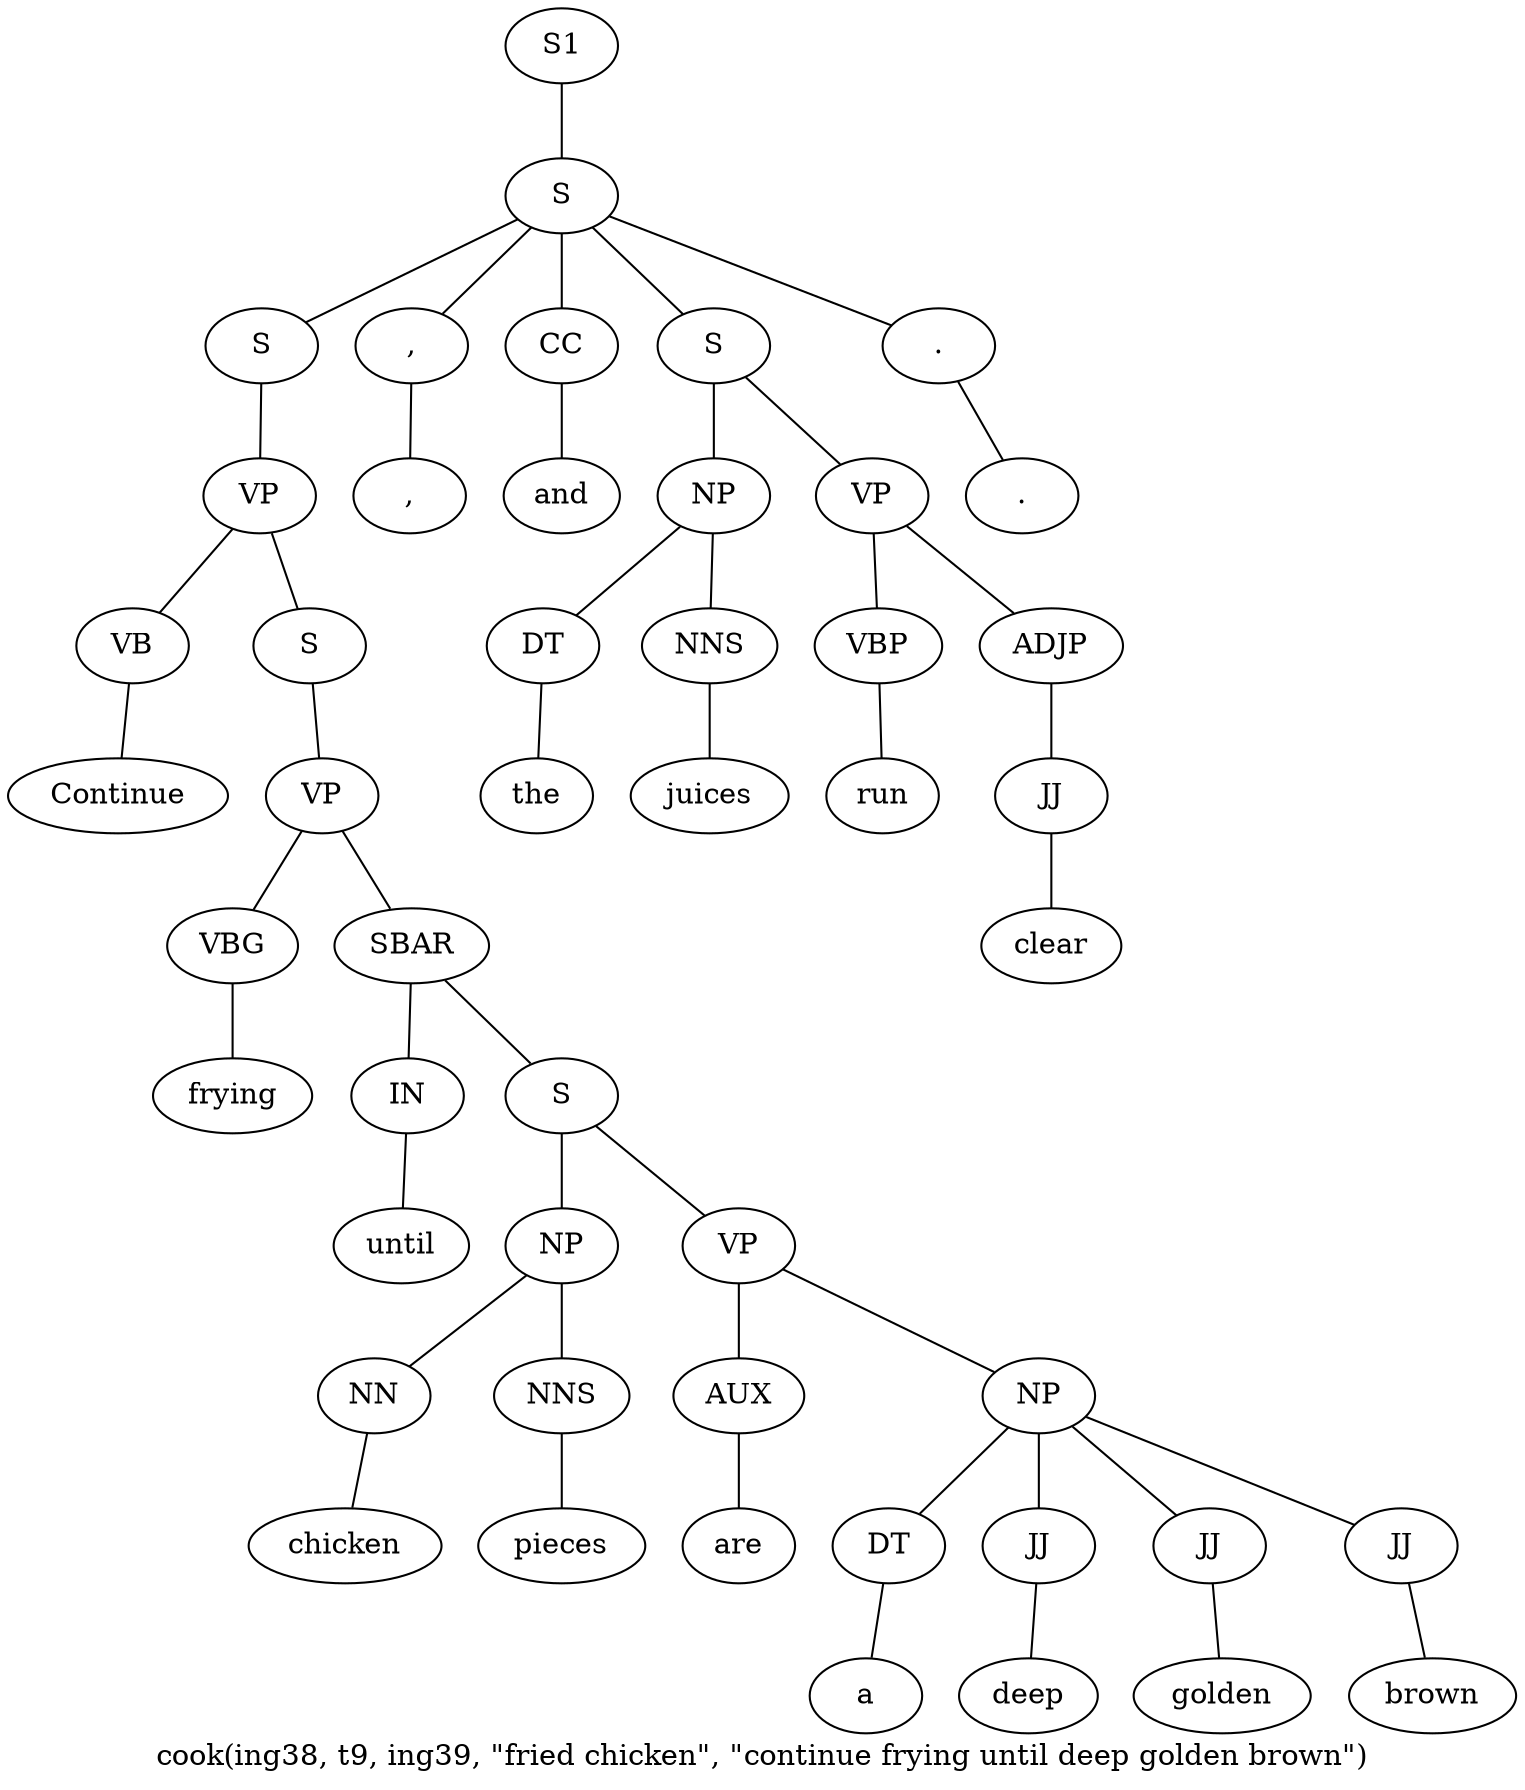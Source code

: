 graph SyntaxGraph {
	label = "cook(ing38, t9, ing39, \"fried chicken\", \"continue frying until deep golden brown\")";
	Node0 [label="S1"];
	Node1 [label="S"];
	Node2 [label="S"];
	Node3 [label="VP"];
	Node4 [label="VB"];
	Node5 [label="Continue"];
	Node6 [label="S"];
	Node7 [label="VP"];
	Node8 [label="VBG"];
	Node9 [label="frying"];
	Node10 [label="SBAR"];
	Node11 [label="IN"];
	Node12 [label="until"];
	Node13 [label="S"];
	Node14 [label="NP"];
	Node15 [label="NN"];
	Node16 [label="chicken"];
	Node17 [label="NNS"];
	Node18 [label="pieces"];
	Node19 [label="VP"];
	Node20 [label="AUX"];
	Node21 [label="are"];
	Node22 [label="NP"];
	Node23 [label="DT"];
	Node24 [label="a"];
	Node25 [label="JJ"];
	Node26 [label="deep"];
	Node27 [label="JJ"];
	Node28 [label="golden"];
	Node29 [label="JJ"];
	Node30 [label="brown"];
	Node31 [label=","];
	Node32 [label=","];
	Node33 [label="CC"];
	Node34 [label="and"];
	Node35 [label="S"];
	Node36 [label="NP"];
	Node37 [label="DT"];
	Node38 [label="the"];
	Node39 [label="NNS"];
	Node40 [label="juices"];
	Node41 [label="VP"];
	Node42 [label="VBP"];
	Node43 [label="run"];
	Node44 [label="ADJP"];
	Node45 [label="JJ"];
	Node46 [label="clear"];
	Node47 [label="."];
	Node48 [label="."];

	Node0 -- Node1;
	Node1 -- Node2;
	Node1 -- Node31;
	Node1 -- Node33;
	Node1 -- Node35;
	Node1 -- Node47;
	Node2 -- Node3;
	Node3 -- Node4;
	Node3 -- Node6;
	Node4 -- Node5;
	Node6 -- Node7;
	Node7 -- Node8;
	Node7 -- Node10;
	Node8 -- Node9;
	Node10 -- Node11;
	Node10 -- Node13;
	Node11 -- Node12;
	Node13 -- Node14;
	Node13 -- Node19;
	Node14 -- Node15;
	Node14 -- Node17;
	Node15 -- Node16;
	Node17 -- Node18;
	Node19 -- Node20;
	Node19 -- Node22;
	Node20 -- Node21;
	Node22 -- Node23;
	Node22 -- Node25;
	Node22 -- Node27;
	Node22 -- Node29;
	Node23 -- Node24;
	Node25 -- Node26;
	Node27 -- Node28;
	Node29 -- Node30;
	Node31 -- Node32;
	Node33 -- Node34;
	Node35 -- Node36;
	Node35 -- Node41;
	Node36 -- Node37;
	Node36 -- Node39;
	Node37 -- Node38;
	Node39 -- Node40;
	Node41 -- Node42;
	Node41 -- Node44;
	Node42 -- Node43;
	Node44 -- Node45;
	Node45 -- Node46;
	Node47 -- Node48;
}